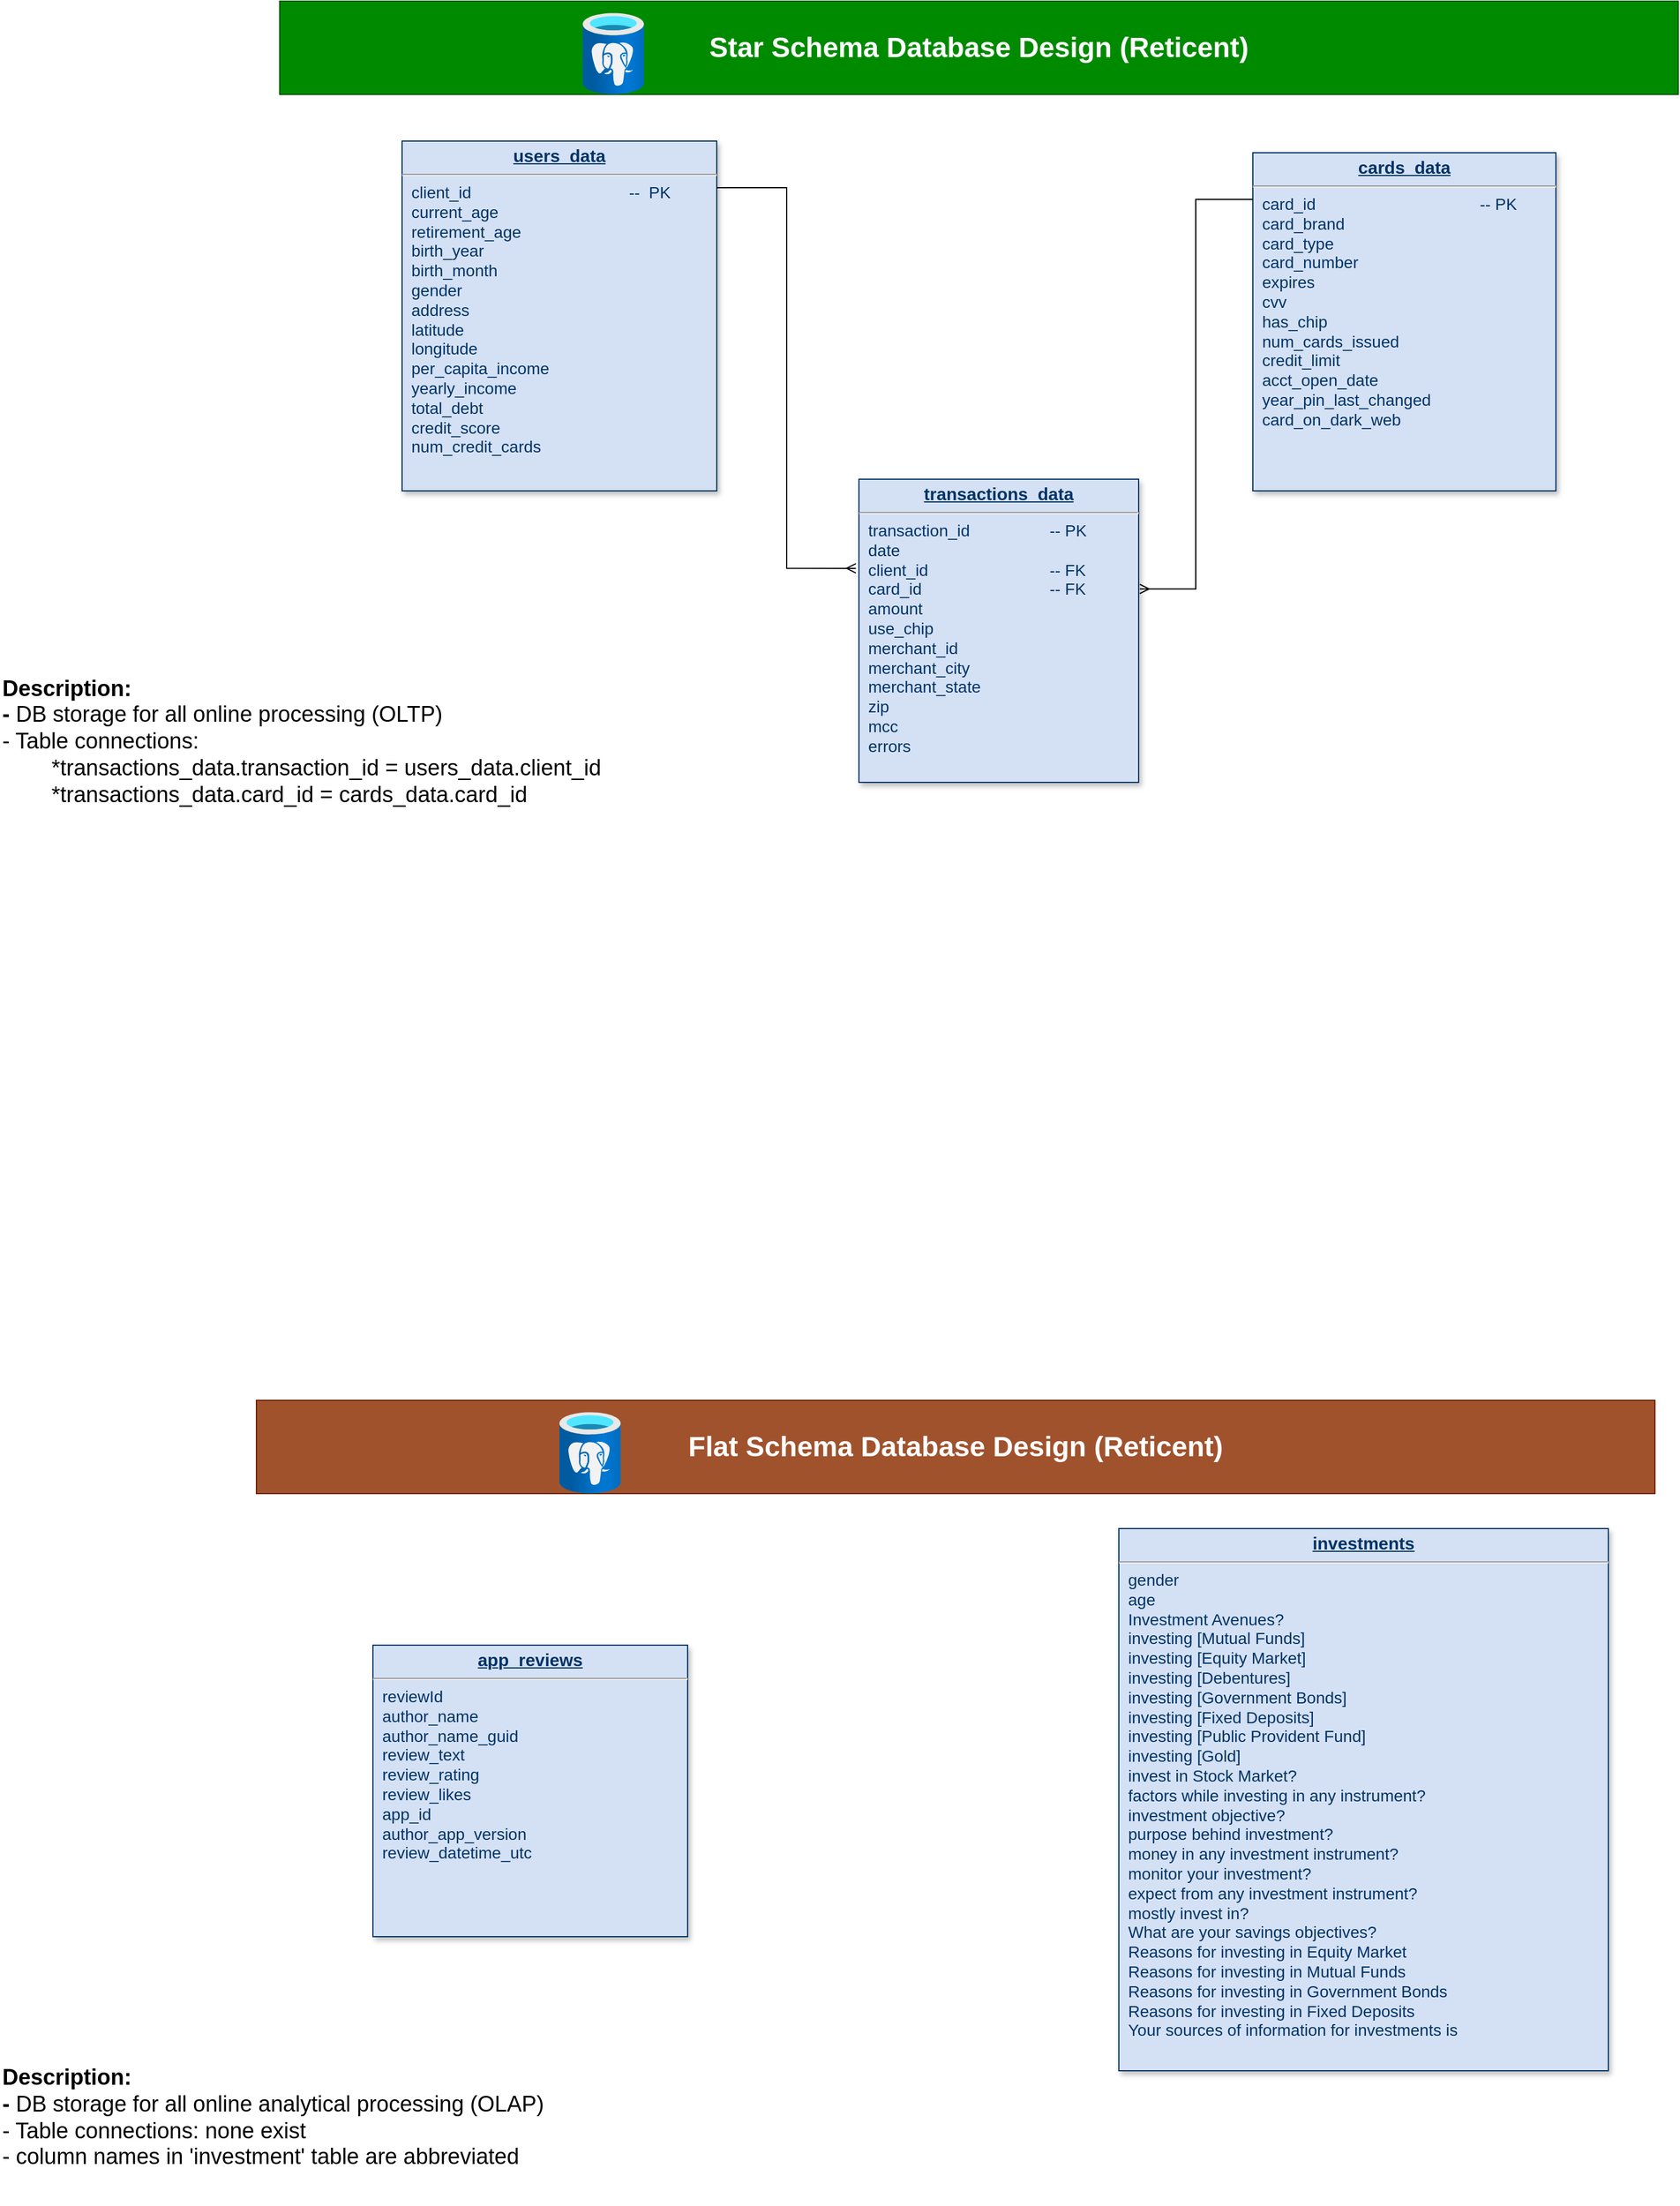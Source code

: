 <mxfile version="26.2.12">
  <diagram name="Page-1" id="efa7a0a1-bf9b-a30e-e6df-94a7791c09e9">
    <mxGraphModel dx="1465" dy="689" grid="1" gridSize="10" guides="1" tooltips="1" connect="1" arrows="1" fold="1" page="1" pageScale="1" pageWidth="826" pageHeight="1169" background="none" math="0" shadow="0">
      <root>
        <mxCell id="0" />
        <mxCell id="1" parent="0" />
        <mxCell id="25" value="&lt;p style=&quot;margin: 0px; margin-top: 4px; text-align: center; text-decoration: underline;&quot;&gt;&lt;font style=&quot;font-size: 15px;&quot;&gt;&lt;b&gt;users_data&lt;/b&gt;&lt;/font&gt;&lt;/p&gt;&lt;hr&gt;&lt;p style=&quot;margin: 0px; margin-left: 8px;&quot;&gt;&lt;font style=&quot;font-size: 14px;&quot;&gt;client_id&lt;span style=&quot;white-space: pre;&quot;&gt;&#x9;&lt;/span&gt;&lt;span style=&quot;white-space: pre;&quot;&gt;&#x9;&lt;/span&gt;&lt;span style=&quot;white-space: pre;&quot;&gt;&#x9;&lt;/span&gt;&lt;span style=&quot;white-space: pre;&quot;&gt;&#x9;&lt;/span&gt;&lt;span style=&quot;white-space: pre;&quot;&gt;&#x9;&lt;/span&gt;--&amp;nbsp; PK&lt;/font&gt;&lt;/p&gt;&lt;p style=&quot;margin: 0px; margin-left: 8px;&quot;&gt;&lt;font style=&quot;font-size: 14px;&quot;&gt;&lt;span style=&quot;background-color: transparent; color: light-dark(rgb(0, 51, 102), rgb(161, 205, 249));&quot;&gt;current_age&lt;/span&gt;&lt;span style=&quot;background-color: transparent; color: light-dark(rgb(0, 51, 102), rgb(161, 205, 249)); white-space-collapse: preserve;&quot;&gt;&#x9;&lt;/span&gt;&lt;/font&gt;&lt;/p&gt;&lt;p style=&quot;margin: 0px; margin-left: 8px;&quot;&gt;&lt;font style=&quot;font-size: 14px;&quot;&gt;retirement_age&lt;/font&gt;&lt;/p&gt;&lt;p style=&quot;margin: 0px; margin-left: 8px;&quot;&gt;&lt;font style=&quot;font-size: 14px;&quot;&gt;birth_year&amp;nbsp;&lt;/font&gt;&lt;/p&gt;&lt;p style=&quot;margin: 0px; margin-left: 8px;&quot;&gt;&lt;font style=&quot;font-size: 14px;&quot;&gt;&lt;span style=&quot;background-color: transparent; color: light-dark(rgb(0, 51, 102), rgb(161, 205, 249));&quot;&gt;birth_month&lt;/span&gt;&lt;span style=&quot;background-color: transparent; color: light-dark(rgb(0, 51, 102), rgb(161, 205, 249)); white-space-collapse: preserve;&quot;&gt;&#x9;&lt;/span&gt;&lt;/font&gt;&lt;/p&gt;&lt;p style=&quot;margin: 0px; margin-left: 8px;&quot;&gt;&lt;font style=&quot;font-size: 14px;&quot;&gt;gender&lt;span style=&quot;white-space-collapse: preserve;&quot;&gt;&#x9;&lt;/span&gt;&lt;/font&gt;&lt;/p&gt;&lt;p style=&quot;margin: 0px; margin-left: 8px;&quot;&gt;&lt;font style=&quot;font-size: 14px;&quot;&gt;address&lt;/font&gt;&lt;/p&gt;&lt;p style=&quot;margin: 0px; margin-left: 8px;&quot;&gt;&lt;font style=&quot;font-size: 14px;&quot;&gt;latitude&amp;nbsp;&lt;/font&gt;&lt;/p&gt;&lt;p style=&quot;margin: 0px; margin-left: 8px;&quot;&gt;&lt;font style=&quot;font-size: 14px;&quot;&gt;longitude&amp;nbsp;&lt;/font&gt;&lt;/p&gt;&lt;p style=&quot;margin: 0px; margin-left: 8px;&quot;&gt;&lt;font style=&quot;font-size: 14px;&quot;&gt;per_capita_income&amp;nbsp;&lt;/font&gt;&lt;/p&gt;&lt;p style=&quot;margin: 0px; margin-left: 8px;&quot;&gt;&lt;font style=&quot;font-size: 14px;&quot;&gt;yearly_income&lt;/font&gt;&lt;/p&gt;&lt;p style=&quot;margin: 0px; margin-left: 8px;&quot;&gt;&lt;font style=&quot;font-size: 14px;&quot;&gt;total_debt&lt;/font&gt;&lt;/p&gt;&lt;p style=&quot;margin: 0px; margin-left: 8px;&quot;&gt;&lt;span style=&quot;background-color: transparent; color: light-dark(rgb(0, 51, 102), rgb(161, 205, 249));&quot;&gt;&lt;font style=&quot;font-size: 14px;&quot;&gt;credit_score&lt;/font&gt;&lt;/span&gt;&lt;/p&gt;&lt;p style=&quot;margin: 0px; margin-left: 8px;&quot;&gt;&lt;font style=&quot;font-size: 14px;&quot;&gt;num_credit_cards&amp;nbsp;&lt;/font&gt;&lt;/p&gt;" style="verticalAlign=top;align=left;overflow=fill;fontSize=12;fontFamily=Helvetica;html=1;strokeColor=#003366;shadow=1;fillColor=#D4E1F5;fontColor=#003366" parent="1" vertex="1">
          <mxGeometry x="345" y="360" width="270" height="300" as="geometry" />
        </mxCell>
        <mxCell id="sAuAu3-8WL76AYeYnpvO-114" value="&lt;p style=&quot;margin: 0px; margin-top: 4px; text-align: center; text-decoration: underline;&quot;&gt;&lt;b&gt;&lt;font style=&quot;font-size: 15px;&quot;&gt;cards_data&lt;/font&gt;&lt;/b&gt;&lt;/p&gt;&lt;hr&gt;&lt;p style=&quot;margin: 0px; margin-left: 8px;&quot;&gt;&lt;font style=&quot;font-size: 14px;&quot;&gt;card_id&lt;span style=&quot;white-space: pre;&quot;&gt;&#x9;&lt;/span&gt;&lt;span style=&quot;white-space: pre;&quot;&gt;&#x9;&lt;/span&gt;&lt;span style=&quot;white-space: pre;&quot;&gt;&#x9;&lt;/span&gt;&lt;span style=&quot;white-space: pre;&quot;&gt;&#x9;&lt;/span&gt;&lt;span style=&quot;white-space: pre;&quot;&gt;&#x9;&lt;/span&gt;-- PK&lt;/font&gt;&lt;/p&gt;&lt;p style=&quot;margin: 0px; margin-left: 8px;&quot;&gt;&lt;span style=&quot;font-size: 14px; background-color: transparent; color: light-dark(rgb(0, 51, 102), rgb(161, 205, 249));&quot;&gt;card_brand&lt;/span&gt;&lt;/p&gt;&lt;p style=&quot;margin: 0px; margin-left: 8px;&quot;&gt;&lt;font style=&quot;font-size: 14px;&quot;&gt;card_type&amp;nbsp;&lt;/font&gt;&lt;/p&gt;&lt;p style=&quot;margin: 0px; margin-left: 8px;&quot;&gt;&lt;font style=&quot;font-size: 14px;&quot;&gt;card_number&lt;span style=&quot;white-space-collapse: preserve;&quot;&gt;&#x9;&lt;/span&gt;&lt;/font&gt;&lt;/p&gt;&lt;p style=&quot;margin: 0px; margin-left: 8px;&quot;&gt;&lt;font style=&quot;font-size: 14px;&quot;&gt;expires&lt;/font&gt;&lt;/p&gt;&lt;p style=&quot;margin: 0px; margin-left: 8px;&quot;&gt;&lt;font style=&quot;font-size: 14px;&quot;&gt;cvv&amp;nbsp;&lt;/font&gt;&lt;/p&gt;&lt;p style=&quot;margin: 0px; margin-left: 8px;&quot;&gt;&lt;font style=&quot;font-size: 14px;&quot;&gt;has_chip&lt;span style=&quot;white-space-collapse: preserve;&quot;&gt;&#x9;&lt;/span&gt;&lt;/font&gt;&lt;/p&gt;&lt;p style=&quot;margin: 0px; margin-left: 8px;&quot;&gt;&lt;font style=&quot;font-size: 14px;&quot;&gt;num_cards_issued&amp;nbsp;&lt;/font&gt;&lt;/p&gt;&lt;p style=&quot;margin: 0px; margin-left: 8px;&quot;&gt;&lt;font style=&quot;font-size: 14px;&quot;&gt;credit_limit&lt;/font&gt;&lt;/p&gt;&lt;p style=&quot;margin: 0px; margin-left: 8px;&quot;&gt;&lt;font style=&quot;font-size: 14px;&quot;&gt;acct_open_date&lt;/font&gt;&lt;/p&gt;&lt;p style=&quot;margin: 0px; margin-left: 8px;&quot;&gt;&lt;font style=&quot;font-size: 14px;&quot;&gt;year_pin_last_changed&lt;/font&gt;&lt;/p&gt;&lt;p style=&quot;margin: 0px; margin-left: 8px;&quot;&gt;&lt;font style=&quot;font-size: 14px;&quot;&gt;card_on_dark_web&amp;nbsp;&lt;/font&gt;&lt;/p&gt;" style="verticalAlign=top;align=left;overflow=fill;fontSize=12;fontFamily=Helvetica;html=1;strokeColor=#003366;shadow=1;fillColor=#D4E1F5;fontColor=#003366" parent="1" vertex="1">
          <mxGeometry x="1075" y="370" width="260" height="290" as="geometry" />
        </mxCell>
        <mxCell id="sAuAu3-8WL76AYeYnpvO-115" value="&lt;p style=&quot;margin: 0px; margin-top: 4px; text-align: center; text-decoration: underline;&quot;&gt;&lt;font style=&quot;font-size: 15px;&quot;&gt;&lt;b&gt;transactions_data&lt;/b&gt;&lt;/font&gt;&lt;/p&gt;&lt;hr&gt;&lt;p style=&quot;margin: 0px; margin-left: 8px;&quot;&gt;&lt;font style=&quot;font-size: 14px;&quot;&gt;transaction_id&lt;span style=&quot;white-space: pre;&quot;&gt;&#x9;&lt;/span&gt;&lt;span style=&quot;white-space: pre;&quot;&gt;&#x9;&lt;/span&gt;&lt;span style=&quot;white-space: pre;&quot;&gt;&#x9;&lt;/span&gt;-- PK&lt;/font&gt;&lt;/p&gt;&lt;p style=&quot;margin: 0px; margin-left: 8px;&quot;&gt;&lt;font style=&quot;font-size: 14px;&quot;&gt;date&amp;nbsp;&lt;/font&gt;&lt;/p&gt;&lt;p style=&quot;margin: 0px; margin-left: 8px;&quot;&gt;&lt;font style=&quot;font-size: 14px;&quot;&gt;client_id&lt;span style=&quot;white-space: pre;&quot;&gt;&#x9;&lt;/span&gt;&lt;span style=&quot;white-space: pre;&quot;&gt;&#x9;&lt;/span&gt;&lt;span style=&quot;white-space: pre;&quot;&gt;&#x9;&lt;/span&gt;&lt;span style=&quot;white-space: pre;&quot;&gt;&#x9;&lt;/span&gt;-- FK&lt;/font&gt;&lt;/p&gt;&lt;p style=&quot;margin: 0px; margin-left: 8px;&quot;&gt;&lt;span style=&quot;background-color: transparent; color: light-dark(rgb(0, 51, 102), rgb(161, 205, 249));&quot;&gt;&lt;font style=&quot;font-size: 14px;&quot;&gt;card_id&lt;span style=&quot;white-space: pre;&quot;&gt;&#x9;&lt;/span&gt;&lt;span style=&quot;white-space: pre;&quot;&gt;&#x9;&lt;/span&gt;&lt;span style=&quot;white-space: pre;&quot;&gt;&#x9;&lt;/span&gt;&lt;span style=&quot;white-space: pre;&quot;&gt;&#x9;&lt;/span&gt;-- FK&lt;/font&gt;&lt;/span&gt;&lt;/p&gt;&lt;p style=&quot;margin: 0px; margin-left: 8px;&quot;&gt;&lt;span style=&quot;background-color: transparent; color: light-dark(rgb(0, 51, 102), rgb(161, 205, 249));&quot;&gt;&lt;font style=&quot;font-size: 14px;&quot;&gt;amount&amp;nbsp;&lt;/font&gt;&lt;/span&gt;&lt;/p&gt;&lt;p style=&quot;margin: 0px; margin-left: 8px;&quot;&gt;&lt;font style=&quot;font-size: 14px;&quot;&gt;use_chip&amp;nbsp;&lt;/font&gt;&lt;/p&gt;&lt;p style=&quot;margin: 0px; margin-left: 8px;&quot;&gt;&lt;font style=&quot;font-size: 14px;&quot;&gt;merchant_id&lt;/font&gt;&lt;/p&gt;&lt;p style=&quot;margin: 0px; margin-left: 8px;&quot;&gt;&lt;font style=&quot;font-size: 14px;&quot;&gt;merchant_city&amp;nbsp;&lt;/font&gt;&lt;/p&gt;&lt;p style=&quot;margin: 0px; margin-left: 8px;&quot;&gt;&lt;font style=&quot;font-size: 14px;&quot;&gt;&lt;span style=&quot;background-color: transparent; color: light-dark(rgb(0, 51, 102), rgb(161, 205, 249));&quot;&gt;merchant_state&lt;/span&gt;&lt;span style=&quot;background-color: transparent; color: light-dark(rgb(0, 51, 102), rgb(161, 205, 249)); white-space-collapse: preserve;&quot;&gt;&#x9;&lt;/span&gt;&lt;/font&gt;&lt;/p&gt;&lt;p style=&quot;margin: 0px; margin-left: 8px;&quot;&gt;&lt;font style=&quot;font-size: 14px;&quot;&gt;zip&lt;span style=&quot;white-space-collapse: preserve;&quot;&gt;&#x9;&lt;/span&gt;&lt;/font&gt;&lt;/p&gt;&lt;p style=&quot;margin: 0px; margin-left: 8px;&quot;&gt;&lt;font style=&quot;font-size: 14px;&quot;&gt;mcc&lt;span style=&quot;white-space-collapse: preserve;&quot;&gt;&#x9;&lt;/span&gt;&lt;/font&gt;&lt;/p&gt;&lt;p style=&quot;margin: 0px; margin-left: 8px;&quot;&gt;&lt;font style=&quot;font-size: 14px;&quot;&gt;errors&lt;/font&gt;&lt;/p&gt;" style="verticalAlign=top;align=left;overflow=fill;fontSize=12;fontFamily=Helvetica;html=1;strokeColor=#003366;shadow=1;fillColor=#D4E1F5;fontColor=#003366" parent="1" vertex="1">
          <mxGeometry x="737" y="650" width="240" height="260" as="geometry" />
        </mxCell>
        <mxCell id="sAuAu3-8WL76AYeYnpvO-116" value="&lt;b&gt;Description:&lt;/b&gt;&lt;div&gt;&lt;b&gt;- &lt;/b&gt;DB storage for all online processing (OLTP)&lt;br&gt;&lt;div&gt;- Table connections:&lt;/div&gt;&lt;/div&gt;&lt;div&gt;&lt;span style=&quot;white-space: pre;&quot;&gt;&#x9;&lt;/span&gt;*transactions_data.transaction_id = users_data.client_id&lt;br&gt;&lt;/div&gt;&lt;div&gt;&lt;span style=&quot;white-space: pre;&quot;&gt;&#x9;&lt;/span&gt;*transactions_data.card_id = cards_data.card_id&lt;br&gt;&lt;/div&gt;" style="text;html=1;align=left;verticalAlign=middle;whiteSpace=wrap;rounded=0;fontSize=19;fillColor=default;" parent="1" vertex="1">
          <mxGeometry y="800" width="605" height="150" as="geometry" />
        </mxCell>
        <mxCell id="sAuAu3-8WL76AYeYnpvO-117" style="edgeStyle=orthogonalEdgeStyle;rounded=0;orthogonalLoop=1;jettySize=auto;html=1;entryX=-0.011;entryY=0.294;entryDx=0;entryDy=0;entryPerimeter=0;endArrow=ERmany;endFill=0;" parent="1" source="25" target="sAuAu3-8WL76AYeYnpvO-115" edge="1">
          <mxGeometry relative="1" as="geometry">
            <Array as="points">
              <mxPoint x="675" y="400" />
              <mxPoint x="675" y="726" />
            </Array>
          </mxGeometry>
        </mxCell>
        <mxCell id="sAuAu3-8WL76AYeYnpvO-119" style="edgeStyle=orthogonalEdgeStyle;rounded=0;orthogonalLoop=1;jettySize=auto;html=1;entryX=1.004;entryY=0.362;entryDx=0;entryDy=0;entryPerimeter=0;endArrow=ERmany;endFill=0;" parent="1" source="sAuAu3-8WL76AYeYnpvO-114" target="sAuAu3-8WL76AYeYnpvO-115" edge="1">
          <mxGeometry relative="1" as="geometry">
            <Array as="points">
              <mxPoint x="1026" y="410" />
              <mxPoint x="1026" y="744" />
            </Array>
          </mxGeometry>
        </mxCell>
        <mxCell id="sAuAu3-8WL76AYeYnpvO-120" value="&lt;div&gt;&lt;b&gt;&lt;font style=&quot;font-size: 24px;&quot;&gt;Star Schema Database Design (Reticent)&lt;/font&gt;&lt;/b&gt;&lt;/div&gt;" style="text;html=1;align=center;verticalAlign=middle;whiteSpace=wrap;rounded=0;fontSize=19;fillColor=#008a00;fontColor=#ffffff;strokeColor=#005700;" parent="1" vertex="1">
          <mxGeometry x="240" y="240" width="1200" height="80" as="geometry" />
        </mxCell>
        <mxCell id="sAuAu3-8WL76AYeYnpvO-121" value="" style="image;aspect=fixed;html=1;points=[];align=center;fontSize=12;image=img/lib/azure2/databases/Azure_Database_PostgreSQL_Server.svg;" parent="1" vertex="1">
          <mxGeometry x="500" y="250" width="52.5" height="70" as="geometry" />
        </mxCell>
        <mxCell id="sAuAu3-8WL76AYeYnpvO-122" value="&lt;p style=&quot;margin: 0px; margin-top: 4px; text-align: center; text-decoration: underline;&quot;&gt;&lt;font style=&quot;font-size: 15px;&quot;&gt;&lt;b&gt;app_reviews&lt;/b&gt;&lt;/font&gt;&lt;/p&gt;&lt;hr&gt;&lt;p style=&quot;margin: 0px; margin-left: 8px;&quot;&gt;&lt;span style=&quot;font-size: 14px;&quot;&gt;reviewId&amp;nbsp;&lt;/span&gt;&lt;/p&gt;&lt;p style=&quot;margin: 0px; margin-left: 8px;&quot;&gt;&lt;span style=&quot;font-size: 14px;&quot;&gt;author_name&amp;nbsp;&lt;/span&gt;&lt;/p&gt;&lt;p style=&quot;margin: 0px; margin-left: 8px;&quot;&gt;&lt;span style=&quot;font-size: 14px;&quot;&gt;author_name_guid&lt;/span&gt;&lt;/p&gt;&lt;p style=&quot;margin: 0px; margin-left: 8px;&quot;&gt;&lt;span style=&quot;font-size: 14px;&quot;&gt;review_text&lt;/span&gt;&lt;/p&gt;&lt;p style=&quot;margin: 0px; margin-left: 8px;&quot;&gt;&lt;span style=&quot;font-size: 14px;&quot;&gt;review_rating&amp;nbsp;&lt;/span&gt;&lt;/p&gt;&lt;p style=&quot;margin: 0px; margin-left: 8px;&quot;&gt;&lt;span style=&quot;font-size: 14px;&quot;&gt;review_likes&lt;/span&gt;&lt;/p&gt;&lt;p style=&quot;margin: 0px; margin-left: 8px;&quot;&gt;&lt;span style=&quot;font-size: 14px;&quot;&gt;app_id&amp;nbsp;&lt;/span&gt;&lt;/p&gt;&lt;p style=&quot;margin: 0px; margin-left: 8px;&quot;&gt;&lt;span style=&quot;font-size: 14px;&quot;&gt;author_app_version&amp;nbsp;&lt;/span&gt;&lt;/p&gt;&lt;p style=&quot;margin: 0px; margin-left: 8px;&quot;&gt;&lt;span style=&quot;font-size: 14px;&quot;&gt;review_datetime_utc&amp;nbsp;&lt;/span&gt;&lt;/p&gt;" style="verticalAlign=top;align=left;overflow=fill;fontSize=12;fontFamily=Helvetica;html=1;strokeColor=#003366;shadow=1;fillColor=#D4E1F5;fontColor=#003366" parent="1" vertex="1">
          <mxGeometry x="320" y="1650" width="270" height="250" as="geometry" />
        </mxCell>
        <mxCell id="sAuAu3-8WL76AYeYnpvO-123" value="&lt;p style=&quot;margin: 0px; margin-top: 4px; text-align: center; text-decoration: underline;&quot;&gt;&lt;span style=&quot;font-size: 15px;&quot;&gt;&lt;b&gt;investments&lt;/b&gt;&lt;/span&gt;&lt;/p&gt;&lt;hr&gt;&lt;p style=&quot;margin: 0px; margin-left: 8px;&quot;&gt;&lt;span style=&quot;background-color: transparent; font-size: 14px; color: light-dark(rgb(0, 51, 102), rgb(161, 205, 249));&quot;&gt;gender&lt;/span&gt;&lt;/p&gt;&lt;p style=&quot;margin: 0px; margin-left: 8px;&quot;&gt;&lt;span style=&quot;background-color: transparent; font-size: 14px; color: light-dark(rgb(0, 51, 102), rgb(161, 205, 249));&quot;&gt;age&lt;/span&gt;&lt;/p&gt;&lt;p style=&quot;margin: 0px; margin-left: 8px;&quot;&gt;&lt;span style=&quot;font-size: 14px;&quot;&gt;Investment Avenues?&lt;/span&gt;&lt;/p&gt;&lt;p style=&quot;margin: 0px; margin-left: 8px;&quot;&gt;&lt;span style=&quot;font-size: 14px;&quot;&gt;investing [Mutual Funds]&amp;nbsp; &amp;nbsp; &amp;nbsp; &amp;nbsp; &amp;nbsp; &amp;nbsp; &amp;nbsp; &amp;nbsp; &amp;nbsp; &amp;nbsp; &amp;nbsp; &amp;nbsp; &amp;nbsp; &amp;nbsp;&amp;nbsp;&lt;/span&gt;&lt;/p&gt;&lt;p style=&quot;margin: 0px; margin-left: 8px;&quot;&gt;&lt;span style=&quot;font-size: 14px;&quot;&gt;investing [Equity Market]&lt;/span&gt;&lt;/p&gt;&lt;p style=&quot;margin: 0px; margin-left: 8px;&quot;&gt;&lt;span style=&quot;font-size: 14px;&quot;&gt;investing [Debentures]&lt;/span&gt;&lt;/p&gt;&lt;p style=&quot;margin: 0px; margin-left: 8px;&quot;&gt;&lt;span style=&quot;font-size: 14px;&quot;&gt;investing [Government Bonds]&lt;/span&gt;&lt;/p&gt;&lt;p style=&quot;margin: 0px; margin-left: 8px;&quot;&gt;&lt;span style=&quot;font-size: 14px;&quot;&gt;investing [Fixed Deposits]&lt;/span&gt;&lt;/p&gt;&lt;p style=&quot;margin: 0px; margin-left: 8px;&quot;&gt;&lt;span style=&quot;font-size: 14px;&quot;&gt;investing [Public Provident Fund]&lt;/span&gt;&lt;/p&gt;&lt;p style=&quot;margin: 0px; margin-left: 8px;&quot;&gt;&lt;span style=&quot;font-size: 14px;&quot;&gt;investing [Gold]&lt;/span&gt;&lt;/p&gt;&lt;p style=&quot;margin: 0px; margin-left: 8px;&quot;&gt;&lt;span style=&quot;font-size: 14px;&quot;&gt;invest in Stock Market?&lt;/span&gt;&lt;/p&gt;&lt;p style=&quot;margin: 0px; margin-left: 8px;&quot;&gt;&lt;span style=&quot;font-size: 14px;&quot;&gt;factors while investing in any instrument?&lt;/span&gt;&lt;/p&gt;&lt;p style=&quot;margin: 0px; margin-left: 8px;&quot;&gt;&lt;span style=&quot;font-size: 14px;&quot;&gt;investment objective?&lt;/span&gt;&lt;/p&gt;&lt;p style=&quot;margin: 0px; margin-left: 8px;&quot;&gt;&lt;span style=&quot;font-size: 14px;&quot;&gt;purpose behind investment?&lt;/span&gt;&lt;/p&gt;&lt;p style=&quot;margin: 0px; margin-left: 8px;&quot;&gt;&lt;span style=&quot;font-size: 14px;&quot;&gt;money in any investment instrument?&lt;/span&gt;&lt;/p&gt;&lt;p style=&quot;margin: 0px; margin-left: 8px;&quot;&gt;&lt;span style=&quot;font-size: 14px;&quot;&gt;monitor your investment?&lt;/span&gt;&lt;/p&gt;&lt;p style=&quot;margin: 0px; margin-left: 8px;&quot;&gt;&lt;span style=&quot;font-size: 14px;&quot;&gt;expect from any investment instrument?&lt;/span&gt;&lt;/p&gt;&lt;p style=&quot;margin: 0px; margin-left: 8px;&quot;&gt;&lt;span style=&quot;font-size: 14px;&quot;&gt;mostly invest in?&lt;/span&gt;&lt;/p&gt;&lt;p style=&quot;margin: 0px; margin-left: 8px;&quot;&gt;&lt;span style=&quot;font-size: 14px;&quot;&gt;What are your savings objectives?&lt;/span&gt;&lt;/p&gt;&lt;p style=&quot;margin: 0px; margin-left: 8px;&quot;&gt;&lt;span style=&quot;font-size: 14px;&quot;&gt;Reasons for investing in Equity Market&lt;/span&gt;&lt;/p&gt;&lt;p style=&quot;margin: 0px; margin-left: 8px;&quot;&gt;&lt;span style=&quot;font-size: 14px;&quot;&gt;Reasons for investing in Mutual Funds&lt;/span&gt;&lt;/p&gt;&lt;p style=&quot;margin: 0px; margin-left: 8px;&quot;&gt;&lt;span style=&quot;font-size: 14px;&quot;&gt;Reasons for investing in Government Bonds&lt;/span&gt;&lt;/p&gt;&lt;p style=&quot;margin: 0px; margin-left: 8px;&quot;&gt;&lt;span style=&quot;font-size: 14px;&quot;&gt;Reasons for investing in Fixed Deposits&lt;/span&gt;&lt;/p&gt;&lt;p style=&quot;margin: 0px; margin-left: 8px;&quot;&gt;&lt;span style=&quot;font-size: 14px;&quot;&gt;Your sources of information for investments is&lt;/span&gt;&lt;/p&gt;" style="verticalAlign=top;align=left;overflow=fill;fontSize=12;fontFamily=Helvetica;html=1;strokeColor=#003366;shadow=1;fillColor=#D4E1F5;fontColor=#003366" parent="1" vertex="1">
          <mxGeometry x="960" y="1550" width="420" height="465" as="geometry" />
        </mxCell>
        <mxCell id="sAuAu3-8WL76AYeYnpvO-125" value="&lt;b&gt;Description:&lt;/b&gt;&lt;div&gt;&lt;b&gt;- &lt;/b&gt;DB storage for all online analytical processing (OLAP)&lt;br&gt;&lt;div&gt;- Table connections:&amp;nbsp;&lt;span style=&quot;background-color: transparent; color: light-dark(rgb(0, 0, 0), rgb(255, 255, 255));&quot;&gt;none exist&lt;/span&gt;&lt;/div&gt;&lt;/div&gt;&lt;div&gt;- column names in &#39;investment&#39; table are abbreviated&lt;/div&gt;" style="text;html=1;align=left;verticalAlign=middle;whiteSpace=wrap;rounded=0;fontSize=19;fillColor=default;" parent="1" vertex="1">
          <mxGeometry y="1980" width="605" height="150" as="geometry" />
        </mxCell>
        <mxCell id="sAuAu3-8WL76AYeYnpvO-128" value="&lt;div&gt;&lt;b&gt;&lt;font style=&quot;font-size: 24px;&quot;&gt;Flat Schema Database Design (Reticent)&lt;/font&gt;&lt;/b&gt;&lt;/div&gt;" style="text;html=1;align=center;verticalAlign=middle;whiteSpace=wrap;rounded=0;fontSize=19;fillColor=#a0522d;fontColor=#ffffff;strokeColor=#6D1F00;" parent="1" vertex="1">
          <mxGeometry x="220" y="1440" width="1200" height="80" as="geometry" />
        </mxCell>
        <mxCell id="sAuAu3-8WL76AYeYnpvO-129" value="" style="image;aspect=fixed;html=1;points=[];align=center;fontSize=12;image=img/lib/azure2/databases/Azure_Database_PostgreSQL_Server.svg;" parent="1" vertex="1">
          <mxGeometry x="480" y="1450" width="52.5" height="70" as="geometry" />
        </mxCell>
      </root>
    </mxGraphModel>
  </diagram>
</mxfile>
